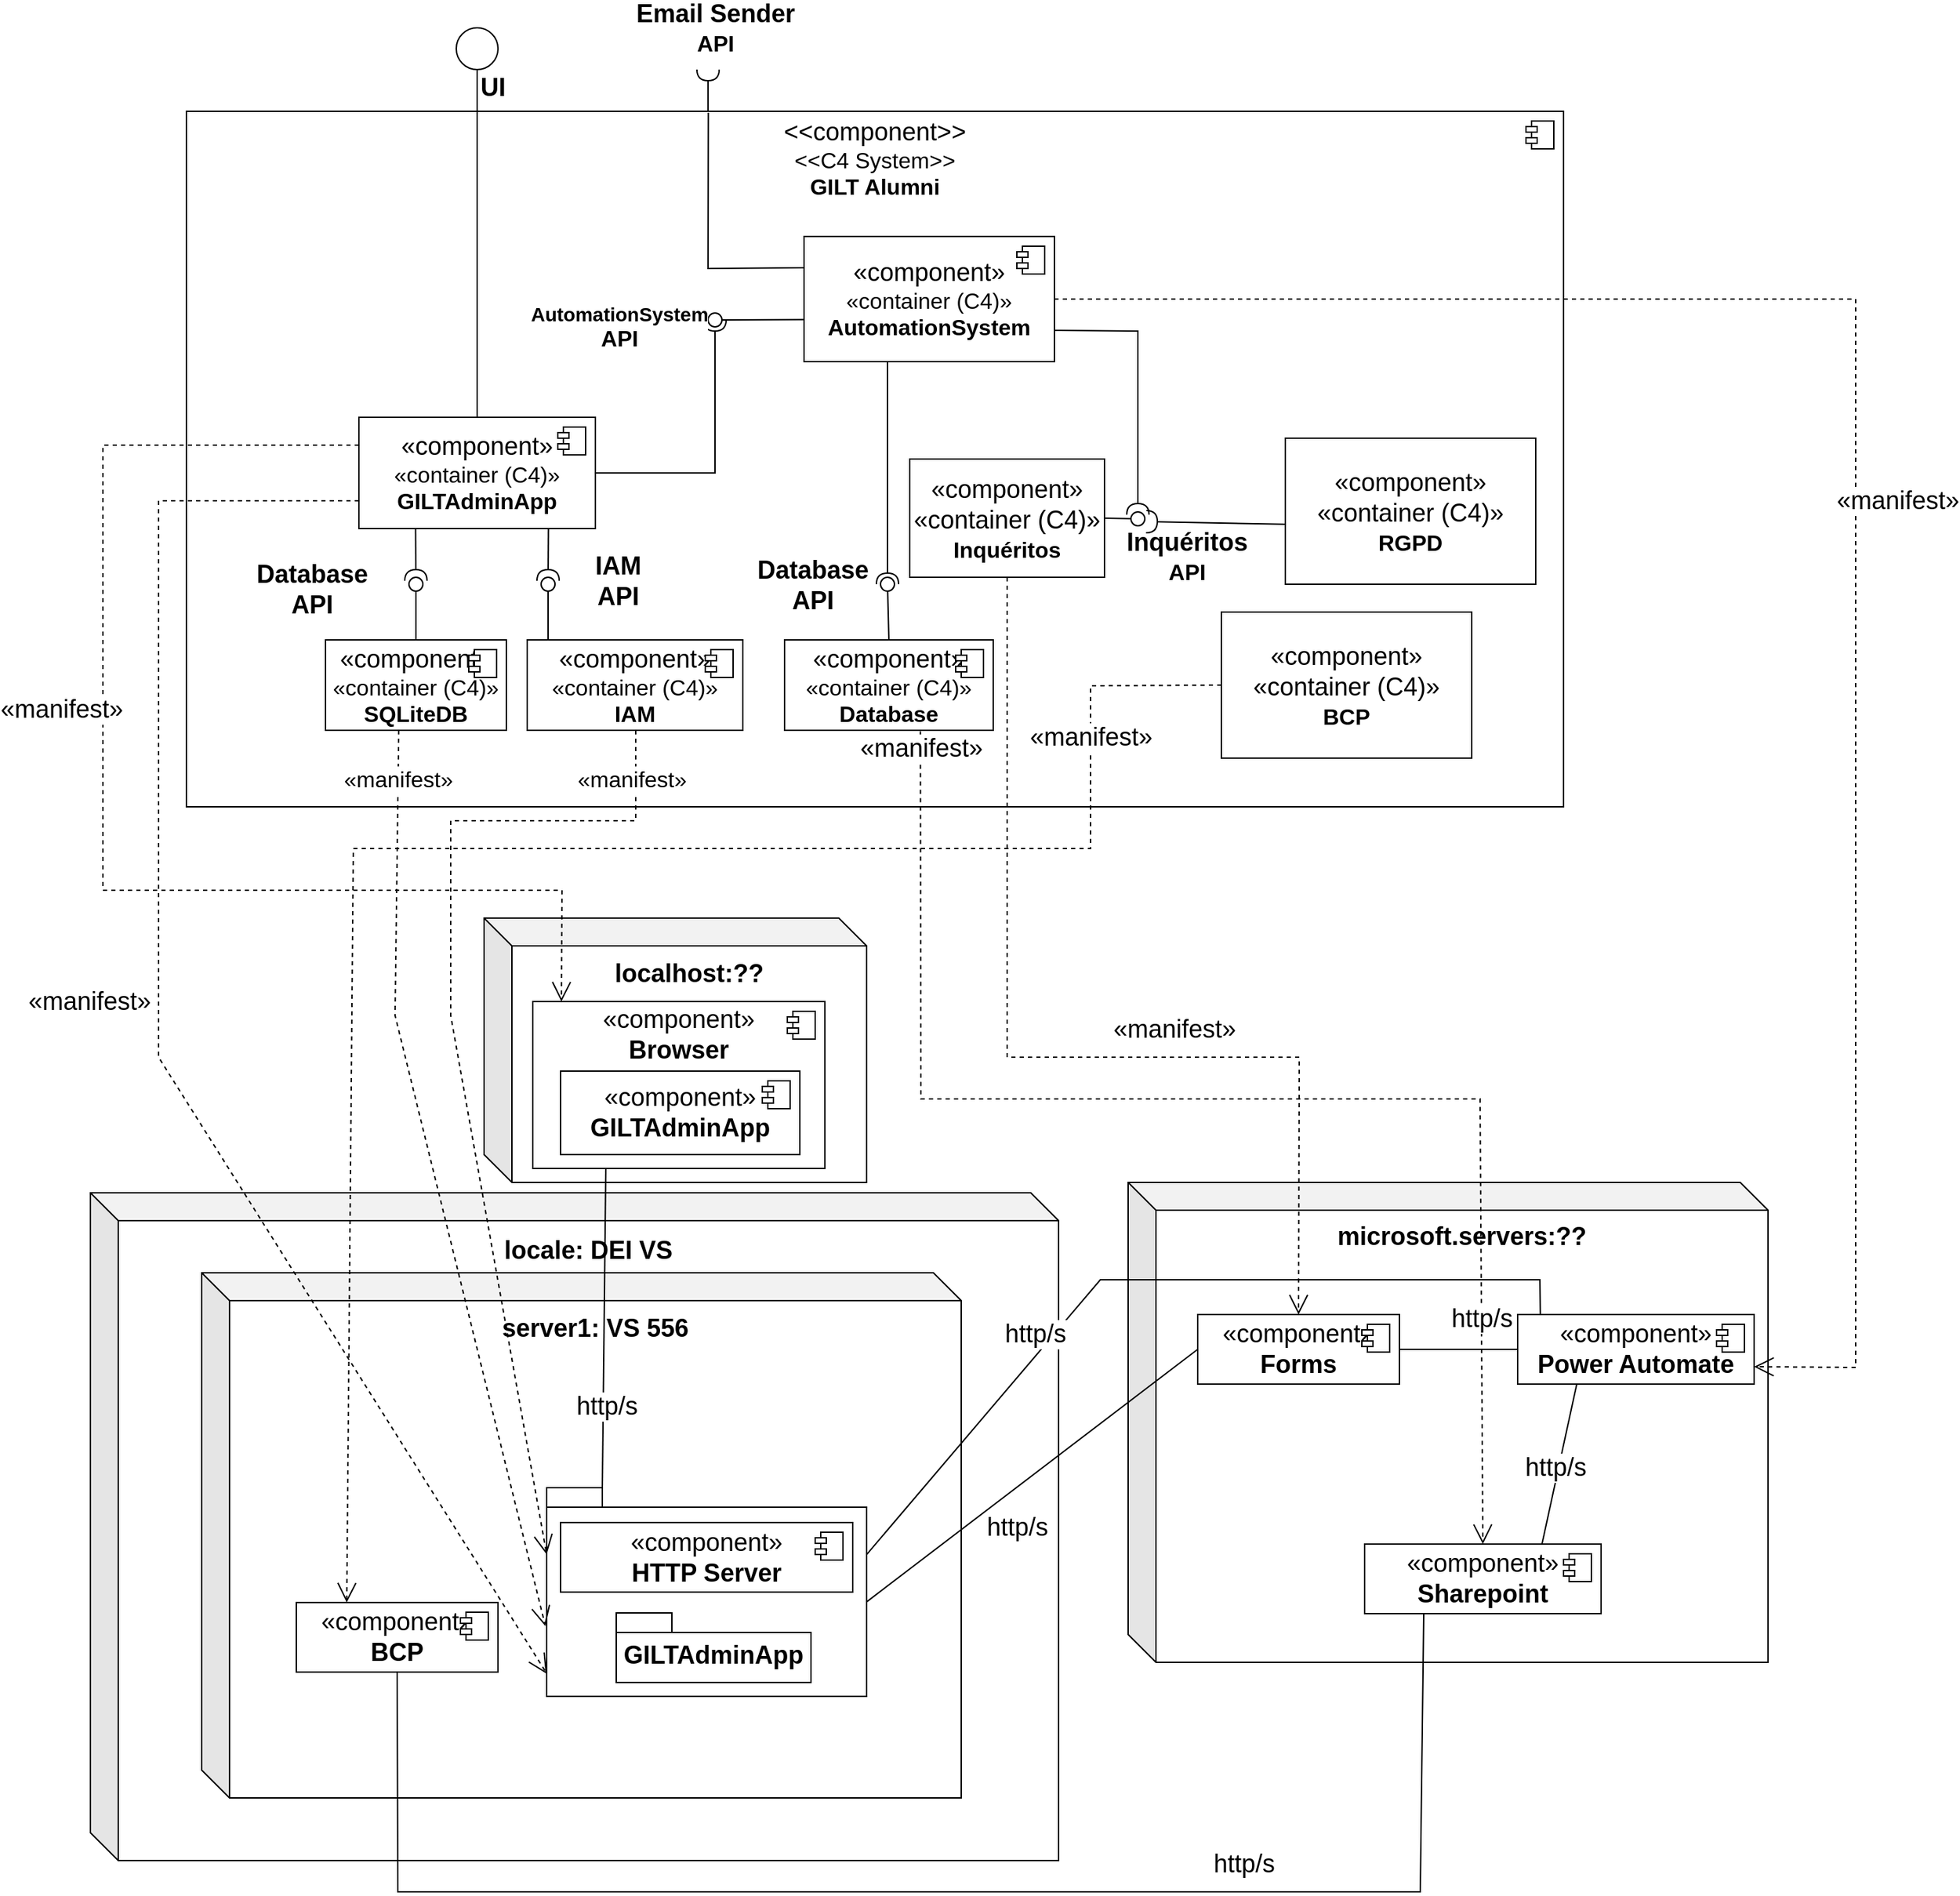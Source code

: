 <mxfile version="24.1.0" type="device">
  <diagram name="Página-1" id="HnM5bIwWVijFqjH4xQIT">
    <mxGraphModel dx="3172" dy="1144" grid="1" gridSize="10" guides="1" tooltips="1" connect="1" arrows="1" fold="1" page="1" pageScale="1" pageWidth="827" pageHeight="1169" math="0" shadow="0">
      <root>
        <mxCell id="0" />
        <mxCell id="1" parent="0" />
        <mxCell id="joN3pdNG3yfQY1ER5gcC-1" value="&lt;font style=&quot;font-size: 18px;&quot;&gt;&amp;lt;&amp;lt;component&amp;gt;&amp;gt;&lt;/font&gt;&lt;div&gt;&lt;font size=&quot;3&quot;&gt;&amp;lt;&amp;lt;C4 System&amp;gt;&amp;gt;&lt;br&gt;&lt;b&gt;GILT Alumni&lt;/b&gt;&lt;/font&gt;&lt;/div&gt;&lt;div&gt;&lt;b&gt;&lt;br&gt;&lt;/b&gt;&lt;/div&gt;&lt;div&gt;&lt;b&gt;&lt;br&gt;&lt;/b&gt;&lt;/div&gt;&lt;div&gt;&lt;b&gt;&lt;br&gt;&lt;/b&gt;&lt;/div&gt;&lt;div&gt;&lt;b&gt;&lt;br&gt;&lt;/b&gt;&lt;/div&gt;&lt;div&gt;&lt;b&gt;&lt;br&gt;&lt;/b&gt;&lt;/div&gt;&lt;div&gt;&lt;b&gt;&lt;br&gt;&lt;/b&gt;&lt;/div&gt;&lt;div&gt;&lt;b&gt;&lt;br&gt;&lt;/b&gt;&lt;/div&gt;&lt;div&gt;&lt;b&gt;&lt;br&gt;&lt;/b&gt;&lt;/div&gt;&lt;div&gt;&lt;b&gt;&lt;br&gt;&lt;/b&gt;&lt;/div&gt;&lt;div&gt;&lt;b&gt;&lt;br&gt;&lt;/b&gt;&lt;/div&gt;&lt;div&gt;&lt;b&gt;&lt;br&gt;&lt;/b&gt;&lt;/div&gt;&lt;div&gt;&lt;b&gt;&lt;br&gt;&lt;/b&gt;&lt;/div&gt;&lt;div&gt;&lt;b&gt;&lt;br&gt;&lt;/b&gt;&lt;/div&gt;&lt;div&gt;&lt;b&gt;&lt;br&gt;&lt;/b&gt;&lt;/div&gt;&lt;div&gt;&lt;b&gt;&lt;br&gt;&lt;/b&gt;&lt;/div&gt;&lt;div&gt;&lt;b&gt;&lt;br&gt;&lt;/b&gt;&lt;/div&gt;&lt;div&gt;&lt;b&gt;&lt;br&gt;&lt;/b&gt;&lt;/div&gt;&lt;div&gt;&lt;b&gt;&lt;br&gt;&lt;/b&gt;&lt;/div&gt;&lt;div&gt;&lt;b&gt;&lt;br&gt;&lt;/b&gt;&lt;/div&gt;&lt;div&gt;&lt;b&gt;&lt;br&gt;&lt;/b&gt;&lt;/div&gt;&lt;div&gt;&lt;b&gt;&lt;br&gt;&lt;/b&gt;&lt;/div&gt;&lt;div&gt;&lt;b&gt;&lt;br&gt;&lt;/b&gt;&lt;/div&gt;&lt;div&gt;&lt;b&gt;&lt;br&gt;&lt;/b&gt;&lt;/div&gt;&lt;div&gt;&lt;b&gt;&lt;br&gt;&lt;/b&gt;&lt;/div&gt;&lt;div&gt;&lt;b&gt;&lt;br&gt;&lt;/b&gt;&lt;/div&gt;&lt;div&gt;&lt;b&gt;&lt;br&gt;&lt;/b&gt;&lt;/div&gt;&lt;div&gt;&lt;b&gt;&lt;br&gt;&lt;/b&gt;&lt;/div&gt;&lt;div&gt;&lt;b&gt;&lt;br&gt;&lt;/b&gt;&lt;/div&gt;&lt;div&gt;&lt;b&gt;&lt;br&gt;&lt;/b&gt;&lt;/div&gt;&lt;div&gt;&lt;br&gt;&lt;/div&gt;" style="html=1;dropTarget=0;whiteSpace=wrap;" parent="1" vertex="1">
          <mxGeometry x="-600" y="210" width="990" height="500" as="geometry" />
        </mxCell>
        <mxCell id="joN3pdNG3yfQY1ER5gcC-2" value="" style="shape=module;jettyWidth=8;jettyHeight=4;" parent="joN3pdNG3yfQY1ER5gcC-1" vertex="1">
          <mxGeometry x="1" width="20" height="20" relative="1" as="geometry">
            <mxPoint x="-27" y="7" as="offset" />
          </mxGeometry>
        </mxCell>
        <mxCell id="joN3pdNG3yfQY1ER5gcC-5" value="" style="ellipse;whiteSpace=wrap;html=1;align=center;aspect=fixed;fillColor=none;strokeColor=none;resizable=0;perimeter=centerPerimeter;rotatable=0;allowArrows=0;points=[];outlineConnect=1;" parent="1" vertex="1">
          <mxGeometry x="-66" y="370" width="10" height="10" as="geometry" />
        </mxCell>
        <mxCell id="joN3pdNG3yfQY1ER5gcC-11" value="&lt;font style=&quot;font-size: 18px;&quot;&gt;«component»&lt;/font&gt;&lt;div&gt;&lt;font size=&quot;3&quot;&gt;«container (C4)»&lt;br&gt;&lt;b&gt;AutomationSystem&lt;/b&gt;&lt;/font&gt;&lt;/div&gt;" style="html=1;dropTarget=0;whiteSpace=wrap;" parent="1" vertex="1">
          <mxGeometry x="-156" y="300" width="180" height="90" as="geometry" />
        </mxCell>
        <mxCell id="joN3pdNG3yfQY1ER5gcC-12" value="" style="shape=module;jettyWidth=8;jettyHeight=4;" parent="joN3pdNG3yfQY1ER5gcC-11" vertex="1">
          <mxGeometry x="1" width="20" height="20" relative="1" as="geometry">
            <mxPoint x="-27" y="7" as="offset" />
          </mxGeometry>
        </mxCell>
        <mxCell id="joN3pdNG3yfQY1ER5gcC-16" value="" style="ellipse;whiteSpace=wrap;html=1;align=center;aspect=fixed;fillColor=none;strokeColor=none;resizable=0;perimeter=centerPerimeter;rotatable=0;allowArrows=0;points=[];outlineConnect=1;" parent="1" vertex="1">
          <mxGeometry x="109" y="400" width="10" height="10" as="geometry" />
        </mxCell>
        <mxCell id="joN3pdNG3yfQY1ER5gcC-20" value="" style="rounded=0;orthogonalLoop=1;jettySize=auto;html=1;endArrow=oval;endFill=0;sketch=0;sourcePerimeterSpacing=0;targetPerimeterSpacing=0;endSize=10;exitX=1;exitY=0.5;exitDx=0;exitDy=0;" parent="1" source="7e2kdxyPMD2-_6HDpAWm-35" edge="1">
          <mxGeometry relative="1" as="geometry">
            <mxPoint x="44" y="505" as="sourcePoint" />
            <mxPoint x="84" y="503" as="targetPoint" />
            <Array as="points" />
          </mxGeometry>
        </mxCell>
        <mxCell id="joN3pdNG3yfQY1ER5gcC-21" value="&lt;b&gt;&lt;font style=&quot;font-size: 18px;&quot;&gt;Inquéritos&lt;/font&gt;&lt;/b&gt;&lt;div&gt;&lt;b&gt;&lt;font size=&quot;3&quot;&gt;API&lt;/font&gt;&lt;/b&gt;&lt;/div&gt;" style="edgeLabel;html=1;align=center;verticalAlign=middle;resizable=0;points=[];" parent="joN3pdNG3yfQY1ER5gcC-20" vertex="1" connectable="0">
          <mxGeometry x="0.748" relative="1" as="geometry">
            <mxPoint x="38" y="27" as="offset" />
          </mxGeometry>
        </mxCell>
        <mxCell id="joN3pdNG3yfQY1ER5gcC-22" value="" style="ellipse;whiteSpace=wrap;html=1;align=center;aspect=fixed;fillColor=none;strokeColor=none;resizable=0;perimeter=centerPerimeter;rotatable=0;allowArrows=0;points=[];outlineConnect=1;" parent="1" vertex="1">
          <mxGeometry x="134" y="510" width="10" height="10" as="geometry" />
        </mxCell>
        <mxCell id="joN3pdNG3yfQY1ER5gcC-25" value="&lt;font style=&quot;font-size: 18px;&quot;&gt;«component»&lt;br&gt;«container (C4)»&lt;/font&gt;&lt;div&gt;&lt;b&gt;&lt;font size=&quot;3&quot;&gt;RGPD&lt;/font&gt;&lt;/b&gt;&lt;/div&gt;" style="rounded=0;whiteSpace=wrap;html=1;" parent="1" vertex="1">
          <mxGeometry x="190" y="445" width="180" height="105" as="geometry" />
        </mxCell>
        <mxCell id="joN3pdNG3yfQY1ER5gcC-27" value="" style="rounded=0;orthogonalLoop=1;jettySize=auto;html=1;endArrow=halfCircle;endFill=0;endSize=6;strokeWidth=1;sketch=0;fontSize=12;curved=1;exitX=-0.002;exitY=0.589;exitDx=0;exitDy=0;exitPerimeter=0;" parent="1" source="joN3pdNG3yfQY1ER5gcC-25" edge="1">
          <mxGeometry relative="1" as="geometry">
            <mxPoint x="150" y="510" as="sourcePoint" />
            <mxPoint x="90" y="505" as="targetPoint" />
          </mxGeometry>
        </mxCell>
        <mxCell id="joN3pdNG3yfQY1ER5gcC-33" value="&lt;font style=&quot;font-size: 18px;&quot;&gt;«component»&lt;br&gt;«container (C4)»&lt;/font&gt;&lt;div&gt;&lt;b&gt;&lt;font size=&quot;3&quot;&gt;BCP&lt;/font&gt;&lt;/b&gt;&lt;/div&gt;" style="rounded=0;whiteSpace=wrap;html=1;" parent="1" vertex="1">
          <mxGeometry x="144" y="570" width="180" height="105" as="geometry" />
        </mxCell>
        <mxCell id="joN3pdNG3yfQY1ER5gcC-39" value="" style="rounded=0;orthogonalLoop=1;jettySize=auto;html=1;endArrow=halfCircle;endFill=0;endSize=6;strokeWidth=1;sketch=0;exitX=1;exitY=0.75;exitDx=0;exitDy=0;" parent="1" source="joN3pdNG3yfQY1ER5gcC-11" edge="1">
          <mxGeometry relative="1" as="geometry">
            <mxPoint x="34" y="370" as="sourcePoint" />
            <mxPoint x="84" y="500" as="targetPoint" />
            <Array as="points">
              <mxPoint x="84" y="368" />
              <mxPoint x="84" y="410" />
            </Array>
          </mxGeometry>
        </mxCell>
        <mxCell id="joN3pdNG3yfQY1ER5gcC-40" value="&lt;font style=&quot;font-size: 18px;&quot;&gt;«component»&lt;/font&gt;&lt;div&gt;&lt;font size=&quot;3&quot;&gt;«container (C4)»&lt;br&gt;&lt;b&gt;Database&lt;/b&gt;&lt;/font&gt;&lt;/div&gt;" style="html=1;dropTarget=0;whiteSpace=wrap;" parent="1" vertex="1">
          <mxGeometry x="-170" y="590" width="150" height="65" as="geometry" />
        </mxCell>
        <mxCell id="joN3pdNG3yfQY1ER5gcC-41" value="" style="shape=module;jettyWidth=8;jettyHeight=4;" parent="joN3pdNG3yfQY1ER5gcC-40" vertex="1">
          <mxGeometry x="1" width="20" height="20" relative="1" as="geometry">
            <mxPoint x="-27" y="7" as="offset" />
          </mxGeometry>
        </mxCell>
        <mxCell id="joN3pdNG3yfQY1ER5gcC-44" value="" style="rounded=0;orthogonalLoop=1;jettySize=auto;html=1;endArrow=halfCircle;endFill=0;endSize=6;strokeWidth=1;sketch=0;" parent="1" edge="1">
          <mxGeometry relative="1" as="geometry">
            <mxPoint x="-96" y="390" as="sourcePoint" />
            <mxPoint x="-96" y="550" as="targetPoint" />
          </mxGeometry>
        </mxCell>
        <mxCell id="joN3pdNG3yfQY1ER5gcC-45" value="" style="rounded=0;orthogonalLoop=1;jettySize=auto;html=1;endArrow=oval;endFill=0;sketch=0;sourcePerimeterSpacing=0;targetPerimeterSpacing=0;endSize=10;exitX=0.5;exitY=0;exitDx=0;exitDy=0;" parent="1" source="joN3pdNG3yfQY1ER5gcC-40" edge="1">
          <mxGeometry relative="1" as="geometry">
            <mxPoint x="-96" y="580" as="sourcePoint" />
            <mxPoint x="-96" y="550" as="targetPoint" />
          </mxGeometry>
        </mxCell>
        <mxCell id="joN3pdNG3yfQY1ER5gcC-46" value="&lt;b&gt;&lt;font style=&quot;font-size: 18px;&quot;&gt;Database&lt;/font&gt;&lt;/b&gt;&lt;div&gt;&lt;b&gt;&lt;font style=&quot;font-size: 18px;&quot;&gt;API&lt;/font&gt;&lt;/b&gt;&lt;/div&gt;" style="edgeLabel;html=1;align=center;verticalAlign=middle;resizable=0;points=[];" parent="joN3pdNG3yfQY1ER5gcC-45" vertex="1" connectable="0">
          <mxGeometry x="0.748" relative="1" as="geometry">
            <mxPoint x="-54" y="-4" as="offset" />
          </mxGeometry>
        </mxCell>
        <mxCell id="joN3pdNG3yfQY1ER5gcC-47" value="&lt;font style=&quot;font-size: 18px;&quot;&gt;«component»&lt;/font&gt;&lt;div&gt;&lt;font size=&quot;3&quot;&gt;«container (C4)»&lt;br&gt;&lt;b&gt;GILTAdminApp&lt;/b&gt;&lt;/font&gt;&lt;/div&gt;" style="html=1;dropTarget=0;whiteSpace=wrap;" parent="1" vertex="1">
          <mxGeometry x="-476" y="430" width="170" height="80" as="geometry" />
        </mxCell>
        <mxCell id="joN3pdNG3yfQY1ER5gcC-48" value="" style="shape=module;jettyWidth=8;jettyHeight=4;" parent="joN3pdNG3yfQY1ER5gcC-47" vertex="1">
          <mxGeometry x="1" width="20" height="20" relative="1" as="geometry">
            <mxPoint x="-27" y="7" as="offset" />
          </mxGeometry>
        </mxCell>
        <mxCell id="joN3pdNG3yfQY1ER5gcC-49" value="&lt;font style=&quot;font-size: 18px;&quot;&gt;«component»&lt;/font&gt;&lt;div&gt;&lt;font size=&quot;3&quot;&gt;«container (C4)»&lt;br&gt;&lt;b&gt;SQLiteDB&lt;/b&gt;&lt;/font&gt;&lt;/div&gt;" style="html=1;dropTarget=0;whiteSpace=wrap;" parent="1" vertex="1">
          <mxGeometry x="-500" y="590" width="130" height="65" as="geometry" />
        </mxCell>
        <mxCell id="joN3pdNG3yfQY1ER5gcC-50" value="" style="shape=module;jettyWidth=8;jettyHeight=4;" parent="joN3pdNG3yfQY1ER5gcC-49" vertex="1">
          <mxGeometry x="1" width="20" height="20" relative="1" as="geometry">
            <mxPoint x="-27" y="7" as="offset" />
          </mxGeometry>
        </mxCell>
        <mxCell id="joN3pdNG3yfQY1ER5gcC-53" value="" style="rounded=0;orthogonalLoop=1;jettySize=auto;html=1;endArrow=halfCircle;endFill=0;endSize=6;strokeWidth=1;sketch=0;exitX=0.25;exitY=1;exitDx=0;exitDy=0;" parent="1" edge="1">
          <mxGeometry relative="1" as="geometry">
            <mxPoint x="-435.26" y="510" as="sourcePoint" />
            <mxPoint x="-435.01" y="547.5" as="targetPoint" />
          </mxGeometry>
        </mxCell>
        <mxCell id="joN3pdNG3yfQY1ER5gcC-54" value="" style="rounded=0;orthogonalLoop=1;jettySize=auto;html=1;endArrow=oval;endFill=0;sketch=0;sourcePerimeterSpacing=0;targetPerimeterSpacing=0;endSize=10;exitX=0.5;exitY=0;exitDx=0;exitDy=0;" parent="1" edge="1">
          <mxGeometry relative="1" as="geometry">
            <mxPoint x="-435" y="590" as="sourcePoint" />
            <mxPoint x="-435" y="550" as="targetPoint" />
          </mxGeometry>
        </mxCell>
        <mxCell id="joN3pdNG3yfQY1ER5gcC-55" value="&lt;b&gt;&lt;font style=&quot;font-size: 18px;&quot;&gt;Database&lt;/font&gt;&lt;/b&gt;&lt;div&gt;&lt;b&gt;&lt;font style=&quot;font-size: 18px;&quot;&gt;API&lt;/font&gt;&lt;/b&gt;&lt;/div&gt;" style="edgeLabel;html=1;align=center;verticalAlign=middle;resizable=0;points=[];" parent="joN3pdNG3yfQY1ER5gcC-54" vertex="1" connectable="0">
          <mxGeometry x="0.748" relative="1" as="geometry">
            <mxPoint x="-75" y="-1" as="offset" />
          </mxGeometry>
        </mxCell>
        <mxCell id="joN3pdNG3yfQY1ER5gcC-63" value="&lt;font style=&quot;font-size: 18px;&quot;&gt;&lt;b&gt;locale: DEI VS&lt;/b&gt;&lt;br&gt;&lt;/font&gt;&lt;div&gt;&lt;b&gt;&lt;br&gt;&lt;/b&gt;&lt;/div&gt;&lt;div&gt;&lt;b&gt;&lt;br&gt;&lt;/b&gt;&lt;/div&gt;&lt;div&gt;&lt;b&gt;&lt;br&gt;&lt;/b&gt;&lt;/div&gt;&lt;div&gt;&lt;b&gt;&lt;br&gt;&lt;/b&gt;&lt;/div&gt;&lt;div&gt;&lt;b&gt;&lt;br&gt;&lt;/b&gt;&lt;/div&gt;&lt;div&gt;&lt;b&gt;&lt;br&gt;&lt;/b&gt;&lt;/div&gt;&lt;div&gt;&lt;b&gt;&lt;br&gt;&lt;/b&gt;&lt;/div&gt;&lt;div&gt;&lt;br&gt;&lt;/div&gt;&lt;div&gt;&lt;br&gt;&lt;/div&gt;&lt;div&gt;&lt;br&gt;&lt;/div&gt;&lt;div&gt;&lt;br&gt;&lt;/div&gt;&lt;div&gt;&lt;br&gt;&lt;/div&gt;&lt;div&gt;&lt;br&gt;&lt;/div&gt;&lt;div&gt;&lt;br&gt;&lt;/div&gt;&lt;div&gt;&lt;br&gt;&lt;/div&gt;&lt;div&gt;&lt;br&gt;&lt;/div&gt;&lt;div&gt;&lt;br&gt;&lt;/div&gt;&lt;div&gt;&lt;br&gt;&lt;/div&gt;&lt;div&gt;&lt;br&gt;&lt;/div&gt;&lt;div&gt;&lt;br&gt;&lt;/div&gt;&lt;div&gt;&lt;br&gt;&lt;/div&gt;&lt;div&gt;&lt;br&gt;&lt;/div&gt;&lt;div&gt;&lt;br&gt;&lt;/div&gt;&lt;div&gt;&lt;br&gt;&lt;/div&gt;&lt;div&gt;&lt;br&gt;&lt;/div&gt;&lt;div&gt;&lt;br&gt;&lt;/div&gt;&lt;div&gt;&lt;br&gt;&lt;/div&gt;&lt;div&gt;&lt;br&gt;&lt;/div&gt;&lt;div&gt;&lt;br&gt;&lt;/div&gt;" style="shape=cube;whiteSpace=wrap;html=1;boundedLbl=1;backgroundOutline=1;darkOpacity=0.05;darkOpacity2=0.1;" parent="1" vertex="1">
          <mxGeometry x="-669" y="987.5" width="696" height="480" as="geometry" />
        </mxCell>
        <mxCell id="joN3pdNG3yfQY1ER5gcC-64" value="&lt;b&gt;&lt;font style=&quot;font-size: 18px;&quot;&gt;localhost:??&lt;/font&gt;&lt;/b&gt;&lt;div&gt;&lt;b&gt;&lt;br&gt;&lt;/b&gt;&lt;/div&gt;&lt;div&gt;&lt;br&gt;&lt;/div&gt;&lt;div&gt;&lt;b&gt;&lt;br&gt;&lt;/b&gt;&lt;/div&gt;&lt;div&gt;&lt;b&gt;&lt;br&gt;&lt;/b&gt;&lt;/div&gt;&lt;div&gt;&lt;b&gt;&lt;br&gt;&lt;/b&gt;&lt;/div&gt;&lt;div&gt;&lt;b&gt;&lt;br&gt;&lt;/b&gt;&lt;/div&gt;&lt;div&gt;&lt;b&gt;&lt;br&gt;&lt;/b&gt;&lt;/div&gt;&lt;div&gt;&lt;b&gt;&lt;br&gt;&lt;/b&gt;&lt;/div&gt;&lt;div&gt;&lt;br&gt;&lt;/div&gt;" style="shape=cube;whiteSpace=wrap;html=1;boundedLbl=1;backgroundOutline=1;darkOpacity=0.05;darkOpacity2=0.1;" parent="1" vertex="1">
          <mxGeometry x="-386" y="790" width="275" height="190" as="geometry" />
        </mxCell>
        <mxCell id="joN3pdNG3yfQY1ER5gcC-65" value="&lt;font style=&quot;font-size: 18px;&quot;&gt;«component»&lt;br&gt;&lt;b&gt;Browser&lt;/b&gt;&lt;/font&gt;&lt;div&gt;&lt;b&gt;&lt;br&gt;&lt;/b&gt;&lt;/div&gt;&lt;div&gt;&lt;b&gt;&lt;br&gt;&lt;/b&gt;&lt;/div&gt;&lt;div&gt;&lt;b&gt;&lt;br&gt;&lt;/b&gt;&lt;/div&gt;&lt;div&gt;&lt;b&gt;&lt;br&gt;&lt;/b&gt;&lt;/div&gt;&lt;div&gt;&lt;b&gt;&lt;br&gt;&lt;/b&gt;&lt;/div&gt;" style="html=1;dropTarget=0;whiteSpace=wrap;" parent="1" vertex="1">
          <mxGeometry x="-351" y="850" width="210" height="120" as="geometry" />
        </mxCell>
        <mxCell id="joN3pdNG3yfQY1ER5gcC-66" value="" style="shape=module;jettyWidth=8;jettyHeight=4;" parent="joN3pdNG3yfQY1ER5gcC-65" vertex="1">
          <mxGeometry x="1" width="20" height="20" relative="1" as="geometry">
            <mxPoint x="-27" y="7" as="offset" />
          </mxGeometry>
        </mxCell>
        <mxCell id="joN3pdNG3yfQY1ER5gcC-67" value="&lt;font style=&quot;font-size: 18px;&quot;&gt;«component»&lt;br&gt;&lt;b&gt;GILTAdminApp&lt;/b&gt;&lt;/font&gt;" style="html=1;dropTarget=0;whiteSpace=wrap;" parent="1" vertex="1">
          <mxGeometry x="-331" y="900" width="172" height="60" as="geometry" />
        </mxCell>
        <mxCell id="joN3pdNG3yfQY1ER5gcC-68" value="" style="shape=module;jettyWidth=8;jettyHeight=4;" parent="joN3pdNG3yfQY1ER5gcC-67" vertex="1">
          <mxGeometry x="1" width="20" height="20" relative="1" as="geometry">
            <mxPoint x="-27" y="7" as="offset" />
          </mxGeometry>
        </mxCell>
        <mxCell id="joN3pdNG3yfQY1ER5gcC-69" value="&lt;b&gt;&lt;font style=&quot;font-size: 18px;&quot;&gt;server1: VS 556&lt;/font&gt;&lt;/b&gt;&lt;div&gt;&lt;b&gt;&lt;br&gt;&lt;/b&gt;&lt;/div&gt;&lt;div&gt;&lt;b&gt;&lt;br&gt;&lt;/b&gt;&lt;/div&gt;&lt;div&gt;&lt;b&gt;&lt;br&gt;&lt;/b&gt;&lt;/div&gt;&lt;div&gt;&lt;b&gt;&lt;br&gt;&lt;/b&gt;&lt;/div&gt;&lt;div&gt;&lt;b&gt;&lt;br&gt;&lt;/b&gt;&lt;/div&gt;&lt;div&gt;&lt;b&gt;&lt;br&gt;&lt;/b&gt;&lt;/div&gt;&lt;div&gt;&lt;b&gt;&lt;br&gt;&lt;/b&gt;&lt;/div&gt;&lt;div&gt;&lt;br&gt;&lt;/div&gt;&lt;div&gt;&lt;br&gt;&lt;/div&gt;&lt;div&gt;&lt;br&gt;&lt;/div&gt;&lt;div&gt;&lt;br&gt;&lt;/div&gt;&lt;div&gt;&lt;br&gt;&lt;/div&gt;&lt;div&gt;&lt;br&gt;&lt;/div&gt;&lt;div&gt;&lt;br&gt;&lt;/div&gt;&lt;div&gt;&lt;br&gt;&lt;/div&gt;&lt;div&gt;&lt;br&gt;&lt;/div&gt;&lt;div&gt;&lt;br&gt;&lt;/div&gt;&lt;div&gt;&lt;br&gt;&lt;/div&gt;&lt;div&gt;&lt;br&gt;&lt;/div&gt;&lt;div&gt;&lt;br&gt;&lt;/div&gt;&lt;div&gt;&lt;br&gt;&lt;/div&gt;&lt;div&gt;&lt;br&gt;&lt;/div&gt;" style="shape=cube;whiteSpace=wrap;html=1;boundedLbl=1;backgroundOutline=1;darkOpacity=0.05;darkOpacity2=0.1;" parent="1" vertex="1">
          <mxGeometry x="-589" y="1045" width="546" height="377.5" as="geometry" />
        </mxCell>
        <mxCell id="joN3pdNG3yfQY1ER5gcC-70" value="" style="endArrow=none;html=1;rounded=0;entryX=0.25;entryY=1;entryDx=0;entryDy=0;exitX=0;exitY=0;exitDx=40;exitDy=0;exitPerimeter=0;" parent="1" source="joN3pdNG3yfQY1ER5gcC-77" target="joN3pdNG3yfQY1ER5gcC-65" edge="1">
          <mxGeometry width="50" height="50" relative="1" as="geometry">
            <mxPoint x="-98.27" y="1212.68" as="sourcePoint" />
            <mxPoint x="-99.0" y="957.5" as="targetPoint" />
          </mxGeometry>
        </mxCell>
        <mxCell id="joN3pdNG3yfQY1ER5gcC-71" value="&lt;font style=&quot;font-size: 18px;&quot;&gt;http/s&lt;/font&gt;" style="edgeLabel;html=1;align=center;verticalAlign=middle;resizable=0;points=[];" parent="joN3pdNG3yfQY1ER5gcC-70" vertex="1" connectable="0">
          <mxGeometry x="-0.389" y="-2" relative="1" as="geometry">
            <mxPoint y="11" as="offset" />
          </mxGeometry>
        </mxCell>
        <mxCell id="joN3pdNG3yfQY1ER5gcC-77" value="" style="shape=folder;fontStyle=1;spacingTop=10;tabWidth=40;tabHeight=14;tabPosition=left;html=1;whiteSpace=wrap;" parent="1" vertex="1">
          <mxGeometry x="-341" y="1199.54" width="230" height="150" as="geometry" />
        </mxCell>
        <mxCell id="joN3pdNG3yfQY1ER5gcC-83" value="&lt;font style=&quot;font-size: 18px;&quot;&gt;«component»&lt;br&gt;&lt;b&gt;HTTP Server&lt;/b&gt;&lt;/font&gt;" style="html=1;dropTarget=0;whiteSpace=wrap;" parent="1" vertex="1">
          <mxGeometry x="-331" y="1224.54" width="210" height="50" as="geometry" />
        </mxCell>
        <mxCell id="joN3pdNG3yfQY1ER5gcC-84" value="" style="shape=module;jettyWidth=8;jettyHeight=4;" parent="joN3pdNG3yfQY1ER5gcC-83" vertex="1">
          <mxGeometry x="1" width="20" height="20" relative="1" as="geometry">
            <mxPoint x="-27" y="7" as="offset" />
          </mxGeometry>
        </mxCell>
        <mxCell id="joN3pdNG3yfQY1ER5gcC-85" value="&lt;font style=&quot;font-size: 18px;&quot;&gt;GILTAdminApp&lt;/font&gt;" style="shape=folder;fontStyle=1;spacingTop=10;tabWidth=40;tabHeight=14;tabPosition=left;html=1;whiteSpace=wrap;" parent="1" vertex="1">
          <mxGeometry x="-291" y="1289.54" width="140" height="50" as="geometry" />
        </mxCell>
        <mxCell id="joN3pdNG3yfQY1ER5gcC-87" value="&lt;font style=&quot;font-size: 18px;&quot;&gt;«component»&lt;br&gt;&lt;b&gt;BCP&lt;/b&gt;&lt;/font&gt;" style="html=1;dropTarget=0;whiteSpace=wrap;" parent="1" vertex="1">
          <mxGeometry x="-521" y="1282.04" width="145" height="50" as="geometry" />
        </mxCell>
        <mxCell id="joN3pdNG3yfQY1ER5gcC-88" value="" style="shape=module;jettyWidth=8;jettyHeight=4;" parent="joN3pdNG3yfQY1ER5gcC-87" vertex="1">
          <mxGeometry x="1" width="20" height="20" relative="1" as="geometry">
            <mxPoint x="-27" y="7" as="offset" />
          </mxGeometry>
        </mxCell>
        <mxCell id="joN3pdNG3yfQY1ER5gcC-96" value="&lt;font style=&quot;font-size: 18px;&quot;&gt;&lt;b style=&quot;&quot;&gt;microsoft.servers:??&lt;/b&gt;&lt;br&gt;&lt;/font&gt;&lt;div&gt;&lt;b&gt;&lt;br&gt;&lt;/b&gt;&lt;/div&gt;&lt;div&gt;&lt;b&gt;&lt;br&gt;&lt;/b&gt;&lt;/div&gt;&lt;div&gt;&lt;b&gt;&lt;br&gt;&lt;/b&gt;&lt;/div&gt;&lt;div&gt;&lt;b&gt;&lt;br&gt;&lt;/b&gt;&lt;/div&gt;&lt;div&gt;&lt;b&gt;&lt;br&gt;&lt;/b&gt;&lt;/div&gt;&lt;div&gt;&lt;br&gt;&lt;/div&gt;&lt;div&gt;&lt;br&gt;&lt;/div&gt;&lt;div&gt;&lt;br&gt;&lt;/div&gt;&lt;div&gt;&lt;br&gt;&lt;/div&gt;&lt;div&gt;&lt;br&gt;&lt;/div&gt;&lt;div&gt;&lt;br&gt;&lt;/div&gt;&lt;div&gt;&lt;br&gt;&lt;/div&gt;&lt;div&gt;&lt;br&gt;&lt;/div&gt;&lt;div&gt;&lt;br&gt;&lt;/div&gt;&lt;div&gt;&lt;br&gt;&lt;/div&gt;&lt;div&gt;&lt;br&gt;&lt;/div&gt;&lt;div&gt;&lt;br&gt;&lt;/div&gt;&lt;div&gt;&lt;br&gt;&lt;/div&gt;&lt;div&gt;&lt;br&gt;&lt;/div&gt;&lt;div&gt;&lt;br&gt;&lt;/div&gt;" style="shape=cube;whiteSpace=wrap;html=1;boundedLbl=1;backgroundOutline=1;darkOpacity=0.05;darkOpacity2=0.1;" parent="1" vertex="1">
          <mxGeometry x="77" y="980" width="460" height="345" as="geometry" />
        </mxCell>
        <mxCell id="joN3pdNG3yfQY1ER5gcC-115" value="&lt;font style=&quot;font-size: 18px;&quot;&gt;«manifest»&lt;/font&gt;" style="endArrow=open;endSize=12;dashed=1;html=1;rounded=0;exitX=0;exitY=0.5;exitDx=0;exitDy=0;entryX=0.25;entryY=0;entryDx=0;entryDy=0;" parent="1" source="joN3pdNG3yfQY1ER5gcC-33" target="joN3pdNG3yfQY1ER5gcC-87" edge="1">
          <mxGeometry x="-0.796" width="160" relative="1" as="geometry">
            <mxPoint x="300" y="530" as="sourcePoint" />
            <mxPoint x="460" y="530" as="targetPoint" />
            <mxPoint as="offset" />
            <Array as="points">
              <mxPoint x="50" y="623" />
              <mxPoint x="50" y="740" />
              <mxPoint x="-480" y="740" />
            </Array>
          </mxGeometry>
        </mxCell>
        <mxCell id="joN3pdNG3yfQY1ER5gcC-123" value="&lt;font style=&quot;font-size: 18px;&quot;&gt;«manifest»&lt;/font&gt;" style="endArrow=open;endSize=12;dashed=1;html=1;rounded=0;exitX=0.651;exitY=1.012;exitDx=0;exitDy=0;entryX=0.5;entryY=0;entryDx=0;entryDy=0;exitPerimeter=0;" parent="1" source="joN3pdNG3yfQY1ER5gcC-40" target="7e2kdxyPMD2-_6HDpAWm-9" edge="1">
          <mxGeometry x="-0.976" width="160" relative="1" as="geometry">
            <mxPoint x="-141" y="500" as="sourcePoint" />
            <mxPoint x="1355" y="642.5" as="targetPoint" />
            <mxPoint as="offset" />
            <Array as="points">
              <mxPoint x="-72" y="920" />
              <mxPoint x="70" y="920" />
              <mxPoint x="330" y="920" />
            </Array>
          </mxGeometry>
        </mxCell>
        <mxCell id="joN3pdNG3yfQY1ER5gcC-124" value="&lt;font style=&quot;font-size: 18px;&quot;&gt;«manifest»&lt;/font&gt;" style="endArrow=open;endSize=12;dashed=1;html=1;rounded=0;exitX=0;exitY=0.25;exitDx=0;exitDy=0;entryX=0.098;entryY=0;entryDx=0;entryDy=0;entryPerimeter=0;" parent="1" target="joN3pdNG3yfQY1ER5gcC-65" edge="1" source="joN3pdNG3yfQY1ER5gcC-47">
          <mxGeometry x="-0.182" y="-30" width="160" relative="1" as="geometry">
            <mxPoint x="-431.5" y="430" as="sourcePoint" />
            <mxPoint x="1555" y="435" as="targetPoint" />
            <mxPoint as="offset" />
            <Array as="points">
              <mxPoint x="-660" y="450" />
              <mxPoint x="-660" y="770" />
              <mxPoint x="-330" y="770" />
            </Array>
          </mxGeometry>
        </mxCell>
        <mxCell id="7e2kdxyPMD2-_6HDpAWm-4" value="" style="endArrow=open;endSize=12;dashed=1;html=1;rounded=0;exitX=0.405;exitY=1;exitDx=0;exitDy=0;entryX=-0.004;entryY=0.663;entryDx=0;entryDy=0;exitPerimeter=0;entryPerimeter=0;" edge="1" parent="1" source="joN3pdNG3yfQY1ER5gcC-49" target="joN3pdNG3yfQY1ER5gcC-77">
          <mxGeometry x="0.881" y="20" width="160" relative="1" as="geometry">
            <mxPoint x="-398" y="655" as="sourcePoint" />
            <mxPoint x="1842.5" y="495.0" as="targetPoint" />
            <mxPoint as="offset" />
            <Array as="points">
              <mxPoint x="-450" y="860" />
            </Array>
          </mxGeometry>
        </mxCell>
        <mxCell id="7e2kdxyPMD2-_6HDpAWm-58" value="&lt;font size=&quot;3&quot;&gt;«manifest»&lt;/font&gt;" style="edgeLabel;html=1;align=center;verticalAlign=middle;resizable=0;points=[];" vertex="1" connectable="0" parent="7e2kdxyPMD2-_6HDpAWm-4">
          <mxGeometry x="-0.212" y="1" relative="1" as="geometry">
            <mxPoint x="-12" y="-222" as="offset" />
          </mxGeometry>
        </mxCell>
        <mxCell id="7e2kdxyPMD2-_6HDpAWm-5" value="&lt;font style=&quot;font-size: 18px;&quot;&gt;«component»&lt;br&gt;&lt;b&gt;Forms&lt;/b&gt;&lt;/font&gt;" style="html=1;dropTarget=0;whiteSpace=wrap;" vertex="1" parent="1">
          <mxGeometry x="127" y="1075" width="145" height="50" as="geometry" />
        </mxCell>
        <mxCell id="7e2kdxyPMD2-_6HDpAWm-6" value="" style="shape=module;jettyWidth=8;jettyHeight=4;" vertex="1" parent="7e2kdxyPMD2-_6HDpAWm-5">
          <mxGeometry x="1" width="20" height="20" relative="1" as="geometry">
            <mxPoint x="-27" y="7" as="offset" />
          </mxGeometry>
        </mxCell>
        <mxCell id="7e2kdxyPMD2-_6HDpAWm-9" value="&lt;font style=&quot;font-size: 18px;&quot;&gt;«component»&lt;br&gt;&lt;b&gt;Sharepoint&lt;/b&gt;&lt;/font&gt;" style="html=1;dropTarget=0;whiteSpace=wrap;" vertex="1" parent="1">
          <mxGeometry x="247" y="1240" width="170" height="50" as="geometry" />
        </mxCell>
        <mxCell id="7e2kdxyPMD2-_6HDpAWm-10" value="" style="shape=module;jettyWidth=8;jettyHeight=4;" vertex="1" parent="7e2kdxyPMD2-_6HDpAWm-9">
          <mxGeometry x="1" width="20" height="20" relative="1" as="geometry">
            <mxPoint x="-27" y="7" as="offset" />
          </mxGeometry>
        </mxCell>
        <mxCell id="7e2kdxyPMD2-_6HDpAWm-13" value="&lt;font style=&quot;font-size: 18px;&quot;&gt;«component»&lt;br&gt;&lt;b&gt;Power Automate&lt;/b&gt;&lt;/font&gt;" style="html=1;dropTarget=0;whiteSpace=wrap;" vertex="1" parent="1">
          <mxGeometry x="357" y="1075" width="170" height="50" as="geometry" />
        </mxCell>
        <mxCell id="7e2kdxyPMD2-_6HDpAWm-14" value="" style="shape=module;jettyWidth=8;jettyHeight=4;" vertex="1" parent="7e2kdxyPMD2-_6HDpAWm-13">
          <mxGeometry x="1" width="20" height="20" relative="1" as="geometry">
            <mxPoint x="-27" y="7" as="offset" />
          </mxGeometry>
        </mxCell>
        <mxCell id="7e2kdxyPMD2-_6HDpAWm-15" value="" style="ellipse;whiteSpace=wrap;html=1;aspect=fixed;" vertex="1" parent="1">
          <mxGeometry x="-406" y="150" width="30" height="30" as="geometry" />
        </mxCell>
        <mxCell id="7e2kdxyPMD2-_6HDpAWm-16" value="" style="endArrow=none;html=1;rounded=0;exitX=0.5;exitY=0;exitDx=0;exitDy=0;entryX=0.5;entryY=1;entryDx=0;entryDy=0;" edge="1" parent="1" source="joN3pdNG3yfQY1ER5gcC-47" target="7e2kdxyPMD2-_6HDpAWm-15">
          <mxGeometry width="50" height="50" relative="1" as="geometry">
            <mxPoint x="-386.43" y="249" as="sourcePoint" />
            <mxPoint x="-386.43" y="180" as="targetPoint" />
          </mxGeometry>
        </mxCell>
        <mxCell id="7e2kdxyPMD2-_6HDpAWm-18" value="&lt;font style=&quot;font-size: 18px;&quot;&gt;&lt;b&gt;UI&lt;/b&gt;&lt;/font&gt;" style="text;html=1;align=center;verticalAlign=middle;resizable=0;points=[];autosize=1;strokeColor=none;fillColor=none;" vertex="1" parent="1">
          <mxGeometry x="-400" y="173" width="40" height="40" as="geometry" />
        </mxCell>
        <mxCell id="7e2kdxyPMD2-_6HDpAWm-20" value="" style="ellipse;whiteSpace=wrap;html=1;align=center;aspect=fixed;fillColor=none;strokeColor=none;resizable=0;perimeter=centerPerimeter;rotatable=0;allowArrows=0;points=[];outlineConnect=1;" vertex="1" parent="1">
          <mxGeometry x="-230" y="440" width="10" height="10" as="geometry" />
        </mxCell>
        <mxCell id="7e2kdxyPMD2-_6HDpAWm-22" value="" style="rounded=0;orthogonalLoop=1;jettySize=auto;html=1;endArrow=halfCircle;endFill=0;endSize=6;strokeWidth=1;sketch=0;exitX=1;exitY=0.5;exitDx=0;exitDy=0;" edge="1" parent="1" source="joN3pdNG3yfQY1ER5gcC-47">
          <mxGeometry relative="1" as="geometry">
            <mxPoint x="-200" y="445" as="sourcePoint" />
            <mxPoint x="-220" y="360" as="targetPoint" />
            <Array as="points">
              <mxPoint x="-220" y="470" />
            </Array>
          </mxGeometry>
        </mxCell>
        <mxCell id="7e2kdxyPMD2-_6HDpAWm-23" value="" style="rounded=0;orthogonalLoop=1;jettySize=auto;html=1;endArrow=oval;endFill=0;sketch=0;sourcePerimeterSpacing=0;targetPerimeterSpacing=0;endSize=10;exitX=-0.002;exitY=0.664;exitDx=0;exitDy=0;exitPerimeter=0;" edge="1" parent="1" source="joN3pdNG3yfQY1ER5gcC-11">
          <mxGeometry relative="1" as="geometry">
            <mxPoint x="-156" y="357.5" as="sourcePoint" />
            <mxPoint x="-220" y="360" as="targetPoint" />
            <Array as="points">
              <mxPoint x="-220" y="360" />
            </Array>
          </mxGeometry>
        </mxCell>
        <mxCell id="7e2kdxyPMD2-_6HDpAWm-25" value="&lt;font style=&quot;font-size: 14px;&quot;&gt;&lt;b style=&quot;&quot;&gt;AutomationSystem&lt;/b&gt;&lt;/font&gt;&lt;div&gt;&lt;font size=&quot;3&quot;&gt;&lt;b&gt;API&lt;/b&gt;&lt;/font&gt;&lt;/div&gt;" style="edgeLabel;html=1;align=center;verticalAlign=middle;resizable=0;points=[];" vertex="1" connectable="0" parent="7e2kdxyPMD2-_6HDpAWm-23">
          <mxGeometry x="0.915" y="-4" relative="1" as="geometry">
            <mxPoint x="-72" y="9" as="offset" />
          </mxGeometry>
        </mxCell>
        <mxCell id="7e2kdxyPMD2-_6HDpAWm-24" value="" style="ellipse;whiteSpace=wrap;html=1;align=center;aspect=fixed;fillColor=none;strokeColor=none;resizable=0;perimeter=centerPerimeter;rotatable=0;allowArrows=0;points=[];outlineConnect=1;" vertex="1" parent="1">
          <mxGeometry x="-225" y="440" width="10" height="10" as="geometry" />
        </mxCell>
        <mxCell id="7e2kdxyPMD2-_6HDpAWm-26" value="&lt;font style=&quot;font-size: 18px;&quot;&gt;«component»&lt;/font&gt;&lt;div&gt;&lt;font size=&quot;3&quot;&gt;«container (C4)»&lt;br&gt;&lt;b&gt;IAM&lt;/b&gt;&lt;/font&gt;&lt;/div&gt;" style="html=1;dropTarget=0;whiteSpace=wrap;" vertex="1" parent="1">
          <mxGeometry x="-355" y="590" width="155" height="65" as="geometry" />
        </mxCell>
        <mxCell id="7e2kdxyPMD2-_6HDpAWm-27" value="" style="shape=module;jettyWidth=8;jettyHeight=4;" vertex="1" parent="7e2kdxyPMD2-_6HDpAWm-26">
          <mxGeometry x="1" width="20" height="20" relative="1" as="geometry">
            <mxPoint x="-27" y="7" as="offset" />
          </mxGeometry>
        </mxCell>
        <mxCell id="7e2kdxyPMD2-_6HDpAWm-31" value="" style="rounded=0;orthogonalLoop=1;jettySize=auto;html=1;endArrow=halfCircle;endFill=0;endSize=6;strokeWidth=1;sketch=0;exitX=0.25;exitY=1;exitDx=0;exitDy=0;" edge="1" parent="1">
          <mxGeometry relative="1" as="geometry">
            <mxPoint x="-339.75" y="510" as="sourcePoint" />
            <mxPoint x="-340" y="547.5" as="targetPoint" />
          </mxGeometry>
        </mxCell>
        <mxCell id="7e2kdxyPMD2-_6HDpAWm-32" value="" style="rounded=0;orthogonalLoop=1;jettySize=auto;html=1;endArrow=oval;endFill=0;sketch=0;sourcePerimeterSpacing=0;targetPerimeterSpacing=0;endSize=10;exitX=0.5;exitY=0;exitDx=0;exitDy=0;" edge="1" parent="1">
          <mxGeometry relative="1" as="geometry">
            <mxPoint x="-340" y="590" as="sourcePoint" />
            <mxPoint x="-340" y="550" as="targetPoint" />
          </mxGeometry>
        </mxCell>
        <mxCell id="7e2kdxyPMD2-_6HDpAWm-33" value="&lt;b&gt;&lt;font style=&quot;font-size: 18px;&quot;&gt;IAM&lt;/font&gt;&lt;/b&gt;&lt;div&gt;&lt;b&gt;&lt;font style=&quot;font-size: 18px;&quot;&gt;API&lt;/font&gt;&lt;/b&gt;&lt;/div&gt;" style="edgeLabel;html=1;align=center;verticalAlign=middle;resizable=0;points=[];" vertex="1" connectable="0" parent="7e2kdxyPMD2-_6HDpAWm-32">
          <mxGeometry x="0.748" relative="1" as="geometry">
            <mxPoint x="50" y="-7" as="offset" />
          </mxGeometry>
        </mxCell>
        <mxCell id="7e2kdxyPMD2-_6HDpAWm-35" value="&lt;font style=&quot;font-size: 18px;&quot;&gt;«component»&lt;br&gt;«container (C4)»&lt;/font&gt;&lt;div&gt;&lt;b&gt;&lt;font size=&quot;3&quot;&gt;Inquéritos&lt;/font&gt;&lt;/b&gt;&lt;/div&gt;" style="rounded=0;whiteSpace=wrap;html=1;" vertex="1" parent="1">
          <mxGeometry x="-80" y="460" width="140" height="85" as="geometry" />
        </mxCell>
        <mxCell id="7e2kdxyPMD2-_6HDpAWm-36" value="" style="endArrow=none;html=1;rounded=0;entryX=0;entryY=0.25;entryDx=0;entryDy=0;exitX=0.379;exitY=0.002;exitDx=0;exitDy=0;exitPerimeter=0;" edge="1" parent="1" source="joN3pdNG3yfQY1ER5gcC-1" target="joN3pdNG3yfQY1ER5gcC-11">
          <mxGeometry width="50" height="50" relative="1" as="geometry">
            <mxPoint x="-170" y="400" as="sourcePoint" />
            <mxPoint x="-120" y="350" as="targetPoint" />
            <Array as="points">
              <mxPoint x="-225" y="323" />
            </Array>
          </mxGeometry>
        </mxCell>
        <mxCell id="7e2kdxyPMD2-_6HDpAWm-37" value="" style="rounded=0;orthogonalLoop=1;jettySize=auto;html=1;endArrow=halfCircle;endFill=0;endSize=6;strokeWidth=1;sketch=0;fontSize=12;curved=1;" edge="1" parent="1">
          <mxGeometry relative="1" as="geometry">
            <mxPoint x="-225" y="210" as="sourcePoint" />
            <mxPoint x="-225" y="180" as="targetPoint" />
          </mxGeometry>
        </mxCell>
        <mxCell id="7e2kdxyPMD2-_6HDpAWm-39" value="&lt;font style=&quot;font-size: 18px;&quot;&gt;&lt;b&gt;Email Sender&lt;/b&gt;&lt;/font&gt;&lt;div&gt;&lt;font size=&quot;3&quot;&gt;&lt;b&gt;API&lt;/b&gt;&lt;/font&gt;&lt;/div&gt;" style="edgeLabel;html=1;align=center;verticalAlign=middle;resizable=0;points=[];" vertex="1" connectable="0" parent="7e2kdxyPMD2-_6HDpAWm-37">
          <mxGeometry x="0.608" y="-7" relative="1" as="geometry">
            <mxPoint x="-2" y="-36" as="offset" />
          </mxGeometry>
        </mxCell>
        <mxCell id="7e2kdxyPMD2-_6HDpAWm-38" value="" style="ellipse;whiteSpace=wrap;html=1;align=center;aspect=fixed;fillColor=none;strokeColor=none;resizable=0;perimeter=centerPerimeter;rotatable=0;allowArrows=0;points=[];outlineConnect=1;" vertex="1" parent="1">
          <mxGeometry x="-210" y="188" width="10" height="10" as="geometry" />
        </mxCell>
        <mxCell id="7e2kdxyPMD2-_6HDpAWm-40" value="&lt;font style=&quot;font-size: 18px;&quot;&gt;«manifest»&lt;/font&gt;" style="endArrow=open;endSize=12;dashed=1;html=1;rounded=0;exitX=0.5;exitY=1;exitDx=0;exitDy=0;entryX=0.5;entryY=0;entryDx=0;entryDy=0;" edge="1" parent="1" source="7e2kdxyPMD2-_6HDpAWm-35" target="7e2kdxyPMD2-_6HDpAWm-5">
          <mxGeometry x="0.257" y="20" width="160" relative="1" as="geometry">
            <mxPoint x="334" y="633" as="sourcePoint" />
            <mxPoint x="700" y="675" as="targetPoint" />
            <mxPoint as="offset" />
            <Array as="points">
              <mxPoint x="-10" y="890" />
              <mxPoint x="200" y="890" />
            </Array>
          </mxGeometry>
        </mxCell>
        <mxCell id="7e2kdxyPMD2-_6HDpAWm-41" value="" style="endArrow=open;endSize=12;dashed=1;html=1;rounded=0;exitX=0.405;exitY=1;exitDx=0;exitDy=0;entryX=0;entryY=0;entryDx=0;entryDy=48;exitPerimeter=0;entryPerimeter=0;" edge="1" parent="1" target="joN3pdNG3yfQY1ER5gcC-77">
          <mxGeometry x="0.881" y="20" width="160" relative="1" as="geometry">
            <mxPoint x="-277" y="655" as="sourcePoint" />
            <mxPoint x="1244" y="665" as="targetPoint" />
            <mxPoint as="offset" />
            <Array as="points">
              <mxPoint x="-277" y="720" />
              <mxPoint x="-410" y="720" />
              <mxPoint x="-410" y="860" />
            </Array>
          </mxGeometry>
        </mxCell>
        <mxCell id="7e2kdxyPMD2-_6HDpAWm-44" value="&lt;font style=&quot;font-size: 18px;&quot;&gt;«manifest»&lt;/font&gt;" style="endArrow=open;endSize=12;dashed=1;html=1;rounded=0;exitX=0;exitY=0.75;exitDx=0;exitDy=0;entryX=0.001;entryY=0.892;entryDx=0;entryDy=0;entryPerimeter=0;" edge="1" parent="1" source="joN3pdNG3yfQY1ER5gcC-47" target="joN3pdNG3yfQY1ER5gcC-77">
          <mxGeometry x="-0.056" y="-50" width="160" relative="1" as="geometry">
            <mxPoint x="-413" y="430" as="sourcePoint" />
            <mxPoint x="1013.5" y="208" as="targetPoint" />
            <mxPoint as="offset" />
            <Array as="points">
              <mxPoint x="-620" y="490" />
              <mxPoint x="-620" y="890" />
            </Array>
          </mxGeometry>
        </mxCell>
        <mxCell id="7e2kdxyPMD2-_6HDpAWm-45" value="&lt;font style=&quot;font-size: 18px;&quot;&gt;«manifest»&lt;/font&gt;" style="endArrow=open;endSize=12;dashed=1;html=1;rounded=0;exitX=1;exitY=0.5;exitDx=0;exitDy=0;entryX=1;entryY=0.75;entryDx=0;entryDy=0;" edge="1" parent="1" source="joN3pdNG3yfQY1ER5gcC-11" target="7e2kdxyPMD2-_6HDpAWm-13">
          <mxGeometry x="0.017" y="30" width="160" relative="1" as="geometry">
            <mxPoint x="-20" y="300" as="sourcePoint" />
            <mxPoint x="869" y="515" as="targetPoint" />
            <mxPoint as="offset" />
            <Array as="points">
              <mxPoint x="600" y="345" />
              <mxPoint x="600" y="1113" />
            </Array>
          </mxGeometry>
        </mxCell>
        <mxCell id="7e2kdxyPMD2-_6HDpAWm-46" value="" style="endArrow=none;html=1;rounded=0;entryX=1;entryY=0.5;entryDx=0;entryDy=0;exitX=0;exitY=0.5;exitDx=0;exitDy=0;" edge="1" parent="1" source="7e2kdxyPMD2-_6HDpAWm-13" target="7e2kdxyPMD2-_6HDpAWm-5">
          <mxGeometry width="50" height="50" relative="1" as="geometry">
            <mxPoint x="247" y="1381" as="sourcePoint" />
            <mxPoint x="247" y="1125" as="targetPoint" />
          </mxGeometry>
        </mxCell>
        <mxCell id="7e2kdxyPMD2-_6HDpAWm-47" value="&lt;font style=&quot;font-size: 18px;&quot;&gt;http/s&lt;/font&gt;" style="edgeLabel;html=1;align=center;verticalAlign=middle;resizable=0;points=[];" vertex="1" connectable="0" parent="7e2kdxyPMD2-_6HDpAWm-46">
          <mxGeometry x="-0.389" y="-2" relative="1" as="geometry">
            <mxPoint y="-20" as="offset" />
          </mxGeometry>
        </mxCell>
        <mxCell id="7e2kdxyPMD2-_6HDpAWm-48" value="" style="endArrow=none;html=1;rounded=0;entryX=0.25;entryY=1;entryDx=0;entryDy=0;exitX=0.75;exitY=0;exitDx=0;exitDy=0;" edge="1" parent="1" source="7e2kdxyPMD2-_6HDpAWm-9" target="7e2kdxyPMD2-_6HDpAWm-13">
          <mxGeometry width="50" height="50" relative="1" as="geometry">
            <mxPoint x="-245" y="1226" as="sourcePoint" />
            <mxPoint x="-245" y="970" as="targetPoint" />
          </mxGeometry>
        </mxCell>
        <mxCell id="7e2kdxyPMD2-_6HDpAWm-49" value="&lt;font style=&quot;font-size: 18px;&quot;&gt;http/s&lt;/font&gt;" style="edgeLabel;html=1;align=center;verticalAlign=middle;resizable=0;points=[];" vertex="1" connectable="0" parent="7e2kdxyPMD2-_6HDpAWm-48">
          <mxGeometry x="-0.389" y="-2" relative="1" as="geometry">
            <mxPoint y="-20" as="offset" />
          </mxGeometry>
        </mxCell>
        <mxCell id="7e2kdxyPMD2-_6HDpAWm-50" value="" style="endArrow=none;html=1;rounded=0;entryX=0;entryY=0.5;entryDx=0;entryDy=0;exitX=0;exitY=0;exitDx=230;exitDy=82;exitPerimeter=0;" edge="1" parent="1" source="joN3pdNG3yfQY1ER5gcC-77" target="7e2kdxyPMD2-_6HDpAWm-5">
          <mxGeometry width="50" height="50" relative="1" as="geometry">
            <mxPoint x="-101" y="1243.5" as="sourcePoint" />
            <mxPoint x="-101" y="987.5" as="targetPoint" />
          </mxGeometry>
        </mxCell>
        <mxCell id="7e2kdxyPMD2-_6HDpAWm-51" value="&lt;font style=&quot;font-size: 18px;&quot;&gt;http/s&lt;/font&gt;" style="edgeLabel;html=1;align=center;verticalAlign=middle;resizable=0;points=[];" vertex="1" connectable="0" parent="7e2kdxyPMD2-_6HDpAWm-50">
          <mxGeometry x="-0.389" y="-2" relative="1" as="geometry">
            <mxPoint x="34" as="offset" />
          </mxGeometry>
        </mxCell>
        <mxCell id="7e2kdxyPMD2-_6HDpAWm-52" value="" style="endArrow=none;html=1;rounded=0;entryX=0.25;entryY=1;entryDx=0;entryDy=0;exitX=0.5;exitY=1;exitDx=0;exitDy=0;" edge="1" parent="1" source="joN3pdNG3yfQY1ER5gcC-87" target="7e2kdxyPMD2-_6HDpAWm-9">
          <mxGeometry width="50" height="50" relative="1" as="geometry">
            <mxPoint x="-91" y="1253.5" as="sourcePoint" />
            <mxPoint x="-91" y="997.5" as="targetPoint" />
            <Array as="points">
              <mxPoint x="-448" y="1490" />
              <mxPoint x="287" y="1490" />
            </Array>
          </mxGeometry>
        </mxCell>
        <mxCell id="7e2kdxyPMD2-_6HDpAWm-53" value="&lt;font style=&quot;font-size: 18px;&quot;&gt;http/s&lt;/font&gt;" style="edgeLabel;html=1;align=center;verticalAlign=middle;resizable=0;points=[];" vertex="1" connectable="0" parent="7e2kdxyPMD2-_6HDpAWm-52">
          <mxGeometry x="-0.389" y="-2" relative="1" as="geometry">
            <mxPoint x="432" y="-22" as="offset" />
          </mxGeometry>
        </mxCell>
        <mxCell id="7e2kdxyPMD2-_6HDpAWm-54" value="" style="endArrow=none;html=1;rounded=0;entryX=0.096;entryY=0.005;entryDx=0;entryDy=0;exitX=0;exitY=0;exitDx=230;exitDy=48;exitPerimeter=0;entryPerimeter=0;" edge="1" parent="1" source="joN3pdNG3yfQY1ER5gcC-77" target="7e2kdxyPMD2-_6HDpAWm-13">
          <mxGeometry width="50" height="50" relative="1" as="geometry">
            <mxPoint x="-69" y="1264.5" as="sourcePoint" />
            <mxPoint x="261" y="1092.5" as="targetPoint" />
            <Array as="points">
              <mxPoint x="57" y="1050" />
              <mxPoint x="373" y="1050" />
            </Array>
          </mxGeometry>
        </mxCell>
        <mxCell id="7e2kdxyPMD2-_6HDpAWm-55" value="&lt;font style=&quot;font-size: 18px;&quot;&gt;http/s&lt;/font&gt;" style="edgeLabel;html=1;align=center;verticalAlign=middle;resizable=0;points=[];" vertex="1" connectable="0" parent="7e2kdxyPMD2-_6HDpAWm-54">
          <mxGeometry x="-0.389" y="-2" relative="1" as="geometry">
            <mxPoint y="-20" as="offset" />
          </mxGeometry>
        </mxCell>
        <mxCell id="7e2kdxyPMD2-_6HDpAWm-60" value="&lt;font size=&quot;3&quot;&gt;«manifest»&lt;/font&gt;" style="edgeLabel;html=1;align=center;verticalAlign=middle;resizable=0;points=[];" vertex="1" connectable="0" parent="1">
          <mxGeometry x="-279.996" y="690.002" as="geometry" />
        </mxCell>
      </root>
    </mxGraphModel>
  </diagram>
</mxfile>

